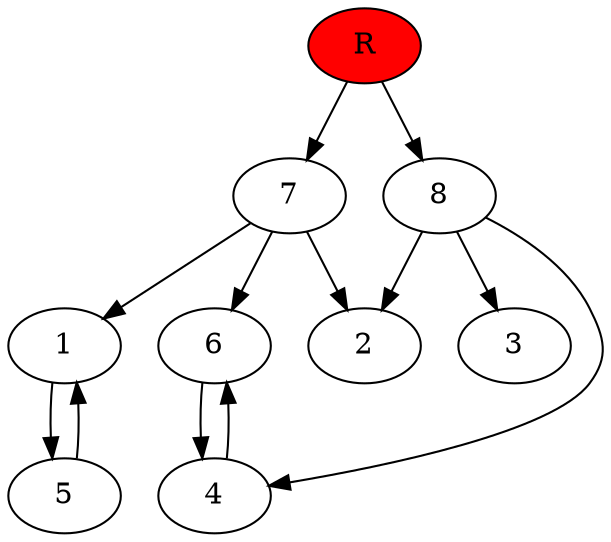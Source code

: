 digraph prb16349 {
	1
	2
	3
	4
	5
	6
	7
	8
	R [fillcolor="#ff0000" style=filled]
	1 -> 5
	4 -> 6
	5 -> 1
	6 -> 4
	7 -> 1
	7 -> 2
	7 -> 6
	8 -> 2
	8 -> 3
	8 -> 4
	R -> 7
	R -> 8
}
